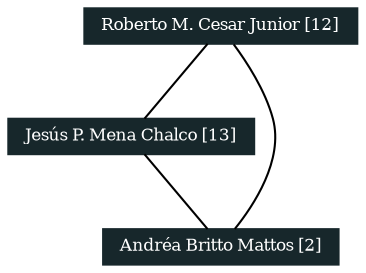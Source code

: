 strict graph grafo1 {
	graph [bb="0,0,147.5,123",
		id=grafo1,
		overlap=False
	];
	node [fontsize=8,
		label="\N",
		shape=rectangle,
		style=filled
	];
	0	 [URL="membro-2240951178648368.html",
		color="#17272B",
		fontcolor="#FFFFFF",
		height=0.23611,
		label="Roberto M. Cesar Junior [12]",
		pos="91.5,114.5",
		width=1.5556];
	1	 [URL="membro-4727357182510680.html",
		color="#17272B",
		fontcolor="#FFFFFF",
		height=0.23611,
		label="Jesús P. Mena Chalco [13]",
		pos="51.5,61.5",
		width=1.4306];
	0 -- 1	 [pos="85.598,105.97 78.035,96.332 65.001,79.713 57.426,70.056"];
	2	 [URL="membro-2837012019824386.html",
		color="#17272B",
		fontcolor="#FFFFFF",
		height=0.23611,
		label="Andréa Britto Mattos [2]",
		pos="91.5,8.5",
		width=1.3611];
	0 -- 2	 [pos="97.134,105.83 104.77,94.494 116.96,72.509 112.5,53 109.43,39.593 101.68,25.511 96.499,17.122"];
	1 -- 2	 [pos="57.402,52.975 64.965,43.332 77.999,26.713 85.574,17.056"];
}
